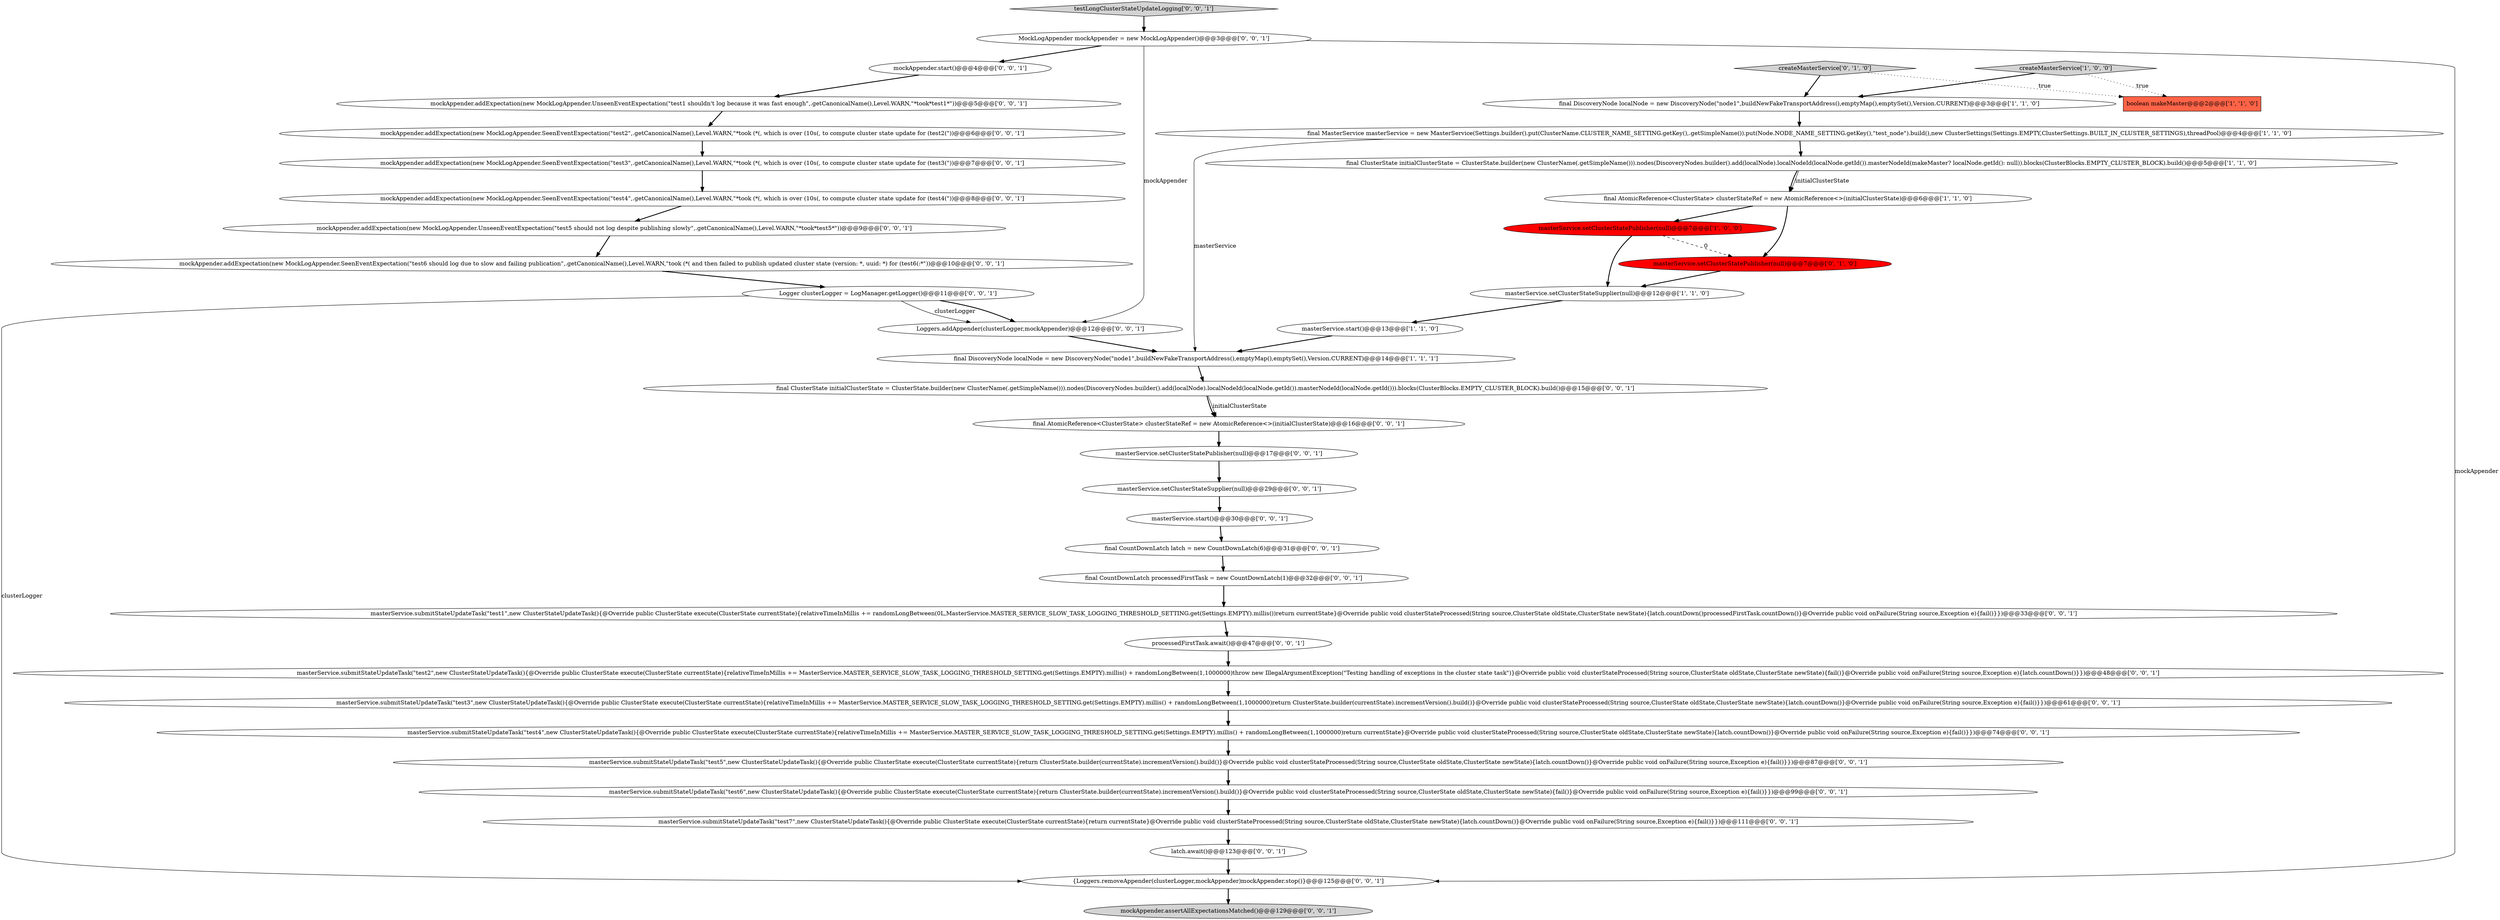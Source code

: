 digraph {
37 [style = filled, label = "masterService.start()@@@30@@@['0', '0', '1']", fillcolor = white, shape = ellipse image = "AAA0AAABBB3BBB"];
10 [style = filled, label = "createMasterService['0', '1', '0']", fillcolor = lightgray, shape = diamond image = "AAA0AAABBB2BBB"];
24 [style = filled, label = "masterService.submitStateUpdateTask(\"test5\",new ClusterStateUpdateTask(){@Override public ClusterState execute(ClusterState currentState){return ClusterState.builder(currentState).incrementVersion().build()}@Override public void clusterStateProcessed(String source,ClusterState oldState,ClusterState newState){latch.countDown()}@Override public void onFailure(String source,Exception e){fail()}})@@@87@@@['0', '0', '1']", fillcolor = white, shape = ellipse image = "AAA0AAABBB3BBB"];
12 [style = filled, label = "mockAppender.addExpectation(new MockLogAppender.SeenEventExpectation(\"test6 should log due to slow and failing publication\",.getCanonicalName(),Level.WARN,\"took (*( and then failed to publish updated cluster state (version: *, uuid: *) for (test6(:*\"))@@@10@@@['0', '0', '1']", fillcolor = white, shape = ellipse image = "AAA0AAABBB3BBB"];
5 [style = filled, label = "final AtomicReference<ClusterState> clusterStateRef = new AtomicReference<>(initialClusterState)@@@6@@@['1', '1', '0']", fillcolor = white, shape = ellipse image = "AAA0AAABBB1BBB"];
14 [style = filled, label = "testLongClusterStateUpdateLogging['0', '0', '1']", fillcolor = lightgray, shape = diamond image = "AAA0AAABBB3BBB"];
30 [style = filled, label = "processedFirstTask.await()@@@47@@@['0', '0', '1']", fillcolor = white, shape = ellipse image = "AAA0AAABBB3BBB"];
34 [style = filled, label = "Loggers.addAppender(clusterLogger,mockAppender)@@@12@@@['0', '0', '1']", fillcolor = white, shape = ellipse image = "AAA0AAABBB3BBB"];
3 [style = filled, label = "masterService.setClusterStateSupplier(null)@@@12@@@['1', '1', '0']", fillcolor = white, shape = ellipse image = "AAA0AAABBB1BBB"];
11 [style = filled, label = "masterService.setClusterStatePublisher(null)@@@7@@@['0', '1', '0']", fillcolor = red, shape = ellipse image = "AAA1AAABBB2BBB"];
32 [style = filled, label = "final CountDownLatch processedFirstTask = new CountDownLatch(1)@@@32@@@['0', '0', '1']", fillcolor = white, shape = ellipse image = "AAA0AAABBB3BBB"];
33 [style = filled, label = "mockAppender.assertAllExpectationsMatched()@@@129@@@['0', '0', '1']", fillcolor = lightgray, shape = ellipse image = "AAA0AAABBB3BBB"];
35 [style = filled, label = "final CountDownLatch latch = new CountDownLatch(6)@@@31@@@['0', '0', '1']", fillcolor = white, shape = ellipse image = "AAA0AAABBB3BBB"];
4 [style = filled, label = "final DiscoveryNode localNode = new DiscoveryNode(\"node1\",buildNewFakeTransportAddress(),emptyMap(),emptySet(),Version.CURRENT)@@@14@@@['1', '1', '1']", fillcolor = white, shape = ellipse image = "AAA0AAABBB1BBB"];
18 [style = filled, label = "final AtomicReference<ClusterState> clusterStateRef = new AtomicReference<>(initialClusterState)@@@16@@@['0', '0', '1']", fillcolor = white, shape = ellipse image = "AAA0AAABBB3BBB"];
7 [style = filled, label = "final MasterService masterService = new MasterService(Settings.builder().put(ClusterName.CLUSTER_NAME_SETTING.getKey(),.getSimpleName()).put(Node.NODE_NAME_SETTING.getKey(),\"test_node\").build(),new ClusterSettings(Settings.EMPTY,ClusterSettings.BUILT_IN_CLUSTER_SETTINGS),threadPool)@@@4@@@['1', '1', '0']", fillcolor = white, shape = ellipse image = "AAA0AAABBB1BBB"];
36 [style = filled, label = "{Loggers.removeAppender(clusterLogger,mockAppender)mockAppender.stop()}@@@125@@@['0', '0', '1']", fillcolor = white, shape = ellipse image = "AAA0AAABBB3BBB"];
16 [style = filled, label = "masterService.submitStateUpdateTask(\"test3\",new ClusterStateUpdateTask(){@Override public ClusterState execute(ClusterState currentState){relativeTimeInMillis += MasterService.MASTER_SERVICE_SLOW_TASK_LOGGING_THRESHOLD_SETTING.get(Settings.EMPTY).millis() + randomLongBetween(1,1000000)return ClusterState.builder(currentState).incrementVersion().build()}@Override public void clusterStateProcessed(String source,ClusterState oldState,ClusterState newState){latch.countDown()}@Override public void onFailure(String source,Exception e){fail()}})@@@61@@@['0', '0', '1']", fillcolor = white, shape = ellipse image = "AAA0AAABBB3BBB"];
26 [style = filled, label = "mockAppender.addExpectation(new MockLogAppender.UnseenEventExpectation(\"test5 should not log despite publishing slowly\",.getCanonicalName(),Level.WARN,\"*took*test5*\"))@@@9@@@['0', '0', '1']", fillcolor = white, shape = ellipse image = "AAA0AAABBB3BBB"];
38 [style = filled, label = "mockAppender.addExpectation(new MockLogAppender.SeenEventExpectation(\"test3\",.getCanonicalName(),Level.WARN,\"*took (*(, which is over (10s(, to compute cluster state update for (test3(\"))@@@7@@@['0', '0', '1']", fillcolor = white, shape = ellipse image = "AAA0AAABBB3BBB"];
25 [style = filled, label = "masterService.setClusterStatePublisher(null)@@@17@@@['0', '0', '1']", fillcolor = white, shape = ellipse image = "AAA0AAABBB3BBB"];
8 [style = filled, label = "masterService.start()@@@13@@@['1', '1', '0']", fillcolor = white, shape = ellipse image = "AAA0AAABBB1BBB"];
13 [style = filled, label = "masterService.setClusterStateSupplier(null)@@@29@@@['0', '0', '1']", fillcolor = white, shape = ellipse image = "AAA0AAABBB3BBB"];
17 [style = filled, label = "masterService.submitStateUpdateTask(\"test6\",new ClusterStateUpdateTask(){@Override public ClusterState execute(ClusterState currentState){return ClusterState.builder(currentState).incrementVersion().build()}@Override public void clusterStateProcessed(String source,ClusterState oldState,ClusterState newState){fail()}@Override public void onFailure(String source,Exception e){fail()}})@@@99@@@['0', '0', '1']", fillcolor = white, shape = ellipse image = "AAA0AAABBB3BBB"];
27 [style = filled, label = "masterService.submitStateUpdateTask(\"test7\",new ClusterStateUpdateTask(){@Override public ClusterState execute(ClusterState currentState){return currentState}@Override public void clusterStateProcessed(String source,ClusterState oldState,ClusterState newState){latch.countDown()}@Override public void onFailure(String source,Exception e){fail()}})@@@111@@@['0', '0', '1']", fillcolor = white, shape = ellipse image = "AAA0AAABBB3BBB"];
23 [style = filled, label = "masterService.submitStateUpdateTask(\"test4\",new ClusterStateUpdateTask(){@Override public ClusterState execute(ClusterState currentState){relativeTimeInMillis += MasterService.MASTER_SERVICE_SLOW_TASK_LOGGING_THRESHOLD_SETTING.get(Settings.EMPTY).millis() + randomLongBetween(1,1000000)return currentState}@Override public void clusterStateProcessed(String source,ClusterState oldState,ClusterState newState){latch.countDown()}@Override public void onFailure(String source,Exception e){fail()}})@@@74@@@['0', '0', '1']", fillcolor = white, shape = ellipse image = "AAA0AAABBB3BBB"];
1 [style = filled, label = "masterService.setClusterStatePublisher(null)@@@7@@@['1', '0', '0']", fillcolor = red, shape = ellipse image = "AAA1AAABBB1BBB"];
31 [style = filled, label = "mockAppender.start()@@@4@@@['0', '0', '1']", fillcolor = white, shape = ellipse image = "AAA0AAABBB3BBB"];
6 [style = filled, label = "boolean makeMaster@@@2@@@['1', '1', '0']", fillcolor = tomato, shape = box image = "AAA0AAABBB1BBB"];
40 [style = filled, label = "masterService.submitStateUpdateTask(\"test2\",new ClusterStateUpdateTask(){@Override public ClusterState execute(ClusterState currentState){relativeTimeInMillis += MasterService.MASTER_SERVICE_SLOW_TASK_LOGGING_THRESHOLD_SETTING.get(Settings.EMPTY).millis() + randomLongBetween(1,1000000)throw new IllegalArgumentException(\"Testing handling of exceptions in the cluster state task\")}@Override public void clusterStateProcessed(String source,ClusterState oldState,ClusterState newState){fail()}@Override public void onFailure(String source,Exception e){latch.countDown()}})@@@48@@@['0', '0', '1']", fillcolor = white, shape = ellipse image = "AAA0AAABBB3BBB"];
20 [style = filled, label = "final ClusterState initialClusterState = ClusterState.builder(new ClusterName(.getSimpleName())).nodes(DiscoveryNodes.builder().add(localNode).localNodeId(localNode.getId()).masterNodeId(localNode.getId())).blocks(ClusterBlocks.EMPTY_CLUSTER_BLOCK).build()@@@15@@@['0', '0', '1']", fillcolor = white, shape = ellipse image = "AAA0AAABBB3BBB"];
21 [style = filled, label = "mockAppender.addExpectation(new MockLogAppender.SeenEventExpectation(\"test2\",.getCanonicalName(),Level.WARN,\"*took (*(, which is over (10s(, to compute cluster state update for (test2(\"))@@@6@@@['0', '0', '1']", fillcolor = white, shape = ellipse image = "AAA0AAABBB3BBB"];
28 [style = filled, label = "latch.await()@@@123@@@['0', '0', '1']", fillcolor = white, shape = ellipse image = "AAA0AAABBB3BBB"];
2 [style = filled, label = "final ClusterState initialClusterState = ClusterState.builder(new ClusterName(.getSimpleName())).nodes(DiscoveryNodes.builder().add(localNode).localNodeId(localNode.getId()).masterNodeId(makeMaster? localNode.getId(): null)).blocks(ClusterBlocks.EMPTY_CLUSTER_BLOCK).build()@@@5@@@['1', '1', '0']", fillcolor = white, shape = ellipse image = "AAA0AAABBB1BBB"];
9 [style = filled, label = "createMasterService['1', '0', '0']", fillcolor = lightgray, shape = diamond image = "AAA0AAABBB1BBB"];
19 [style = filled, label = "masterService.submitStateUpdateTask(\"test1\",new ClusterStateUpdateTask(){@Override public ClusterState execute(ClusterState currentState){relativeTimeInMillis += randomLongBetween(0L,MasterService.MASTER_SERVICE_SLOW_TASK_LOGGING_THRESHOLD_SETTING.get(Settings.EMPTY).millis())return currentState}@Override public void clusterStateProcessed(String source,ClusterState oldState,ClusterState newState){latch.countDown()processedFirstTask.countDown()}@Override public void onFailure(String source,Exception e){fail()}})@@@33@@@['0', '0', '1']", fillcolor = white, shape = ellipse image = "AAA0AAABBB3BBB"];
39 [style = filled, label = "Logger clusterLogger = LogManager.getLogger()@@@11@@@['0', '0', '1']", fillcolor = white, shape = ellipse image = "AAA0AAABBB3BBB"];
29 [style = filled, label = "MockLogAppender mockAppender = new MockLogAppender()@@@3@@@['0', '0', '1']", fillcolor = white, shape = ellipse image = "AAA0AAABBB3BBB"];
0 [style = filled, label = "final DiscoveryNode localNode = new DiscoveryNode(\"node1\",buildNewFakeTransportAddress(),emptyMap(),emptySet(),Version.CURRENT)@@@3@@@['1', '1', '0']", fillcolor = white, shape = ellipse image = "AAA0AAABBB1BBB"];
15 [style = filled, label = "mockAppender.addExpectation(new MockLogAppender.UnseenEventExpectation(\"test1 shouldn't log because it was fast enough\",.getCanonicalName(),Level.WARN,\"*took*test1*\"))@@@5@@@['0', '0', '1']", fillcolor = white, shape = ellipse image = "AAA0AAABBB3BBB"];
22 [style = filled, label = "mockAppender.addExpectation(new MockLogAppender.SeenEventExpectation(\"test4\",.getCanonicalName(),Level.WARN,\"*took (*(, which is over (10s(, to compute cluster state update for (test4(\"))@@@8@@@['0', '0', '1']", fillcolor = white, shape = ellipse image = "AAA0AAABBB3BBB"];
22->26 [style = bold, label=""];
10->6 [style = dotted, label="true"];
28->36 [style = bold, label=""];
9->0 [style = bold, label=""];
7->4 [style = solid, label="masterService"];
25->13 [style = bold, label=""];
15->21 [style = bold, label=""];
29->34 [style = solid, label="mockAppender"];
39->34 [style = bold, label=""];
27->28 [style = bold, label=""];
29->31 [style = bold, label=""];
1->3 [style = bold, label=""];
35->32 [style = bold, label=""];
16->23 [style = bold, label=""];
32->19 [style = bold, label=""];
9->6 [style = dotted, label="true"];
36->33 [style = bold, label=""];
31->15 [style = bold, label=""];
39->36 [style = solid, label="clusterLogger"];
21->38 [style = bold, label=""];
0->7 [style = bold, label=""];
39->34 [style = solid, label="clusterLogger"];
20->18 [style = bold, label=""];
5->1 [style = bold, label=""];
13->37 [style = bold, label=""];
26->12 [style = bold, label=""];
23->24 [style = bold, label=""];
29->36 [style = solid, label="mockAppender"];
40->16 [style = bold, label=""];
2->5 [style = solid, label="initialClusterState"];
11->3 [style = bold, label=""];
20->18 [style = solid, label="initialClusterState"];
7->2 [style = bold, label=""];
1->11 [style = dashed, label="0"];
3->8 [style = bold, label=""];
10->0 [style = bold, label=""];
24->17 [style = bold, label=""];
4->20 [style = bold, label=""];
18->25 [style = bold, label=""];
14->29 [style = bold, label=""];
34->4 [style = bold, label=""];
30->40 [style = bold, label=""];
5->11 [style = bold, label=""];
8->4 [style = bold, label=""];
12->39 [style = bold, label=""];
37->35 [style = bold, label=""];
38->22 [style = bold, label=""];
17->27 [style = bold, label=""];
2->5 [style = bold, label=""];
19->30 [style = bold, label=""];
}
